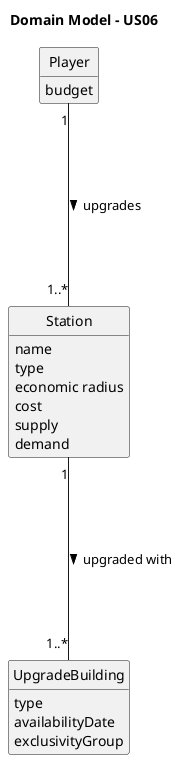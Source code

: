 @startuml

skinparam monochrome true
skinparam packageStyle rectangle
skinparam shadowing false
skinparam classAttributeIconSize 0
hide circle
hide methods

title Domain Model - US06

class Station {
    name
    type
    economic radius
    cost
    supply
    demand
}

class UpgradeBuilding {
    type
    availabilityDate
    exclusivityGroup
}

class Player {
    budget
}

Station "1" ---- "1..*" UpgradeBuilding : upgraded with >
Player "1" ---- "1..*" Station : upgrades >

@enduml